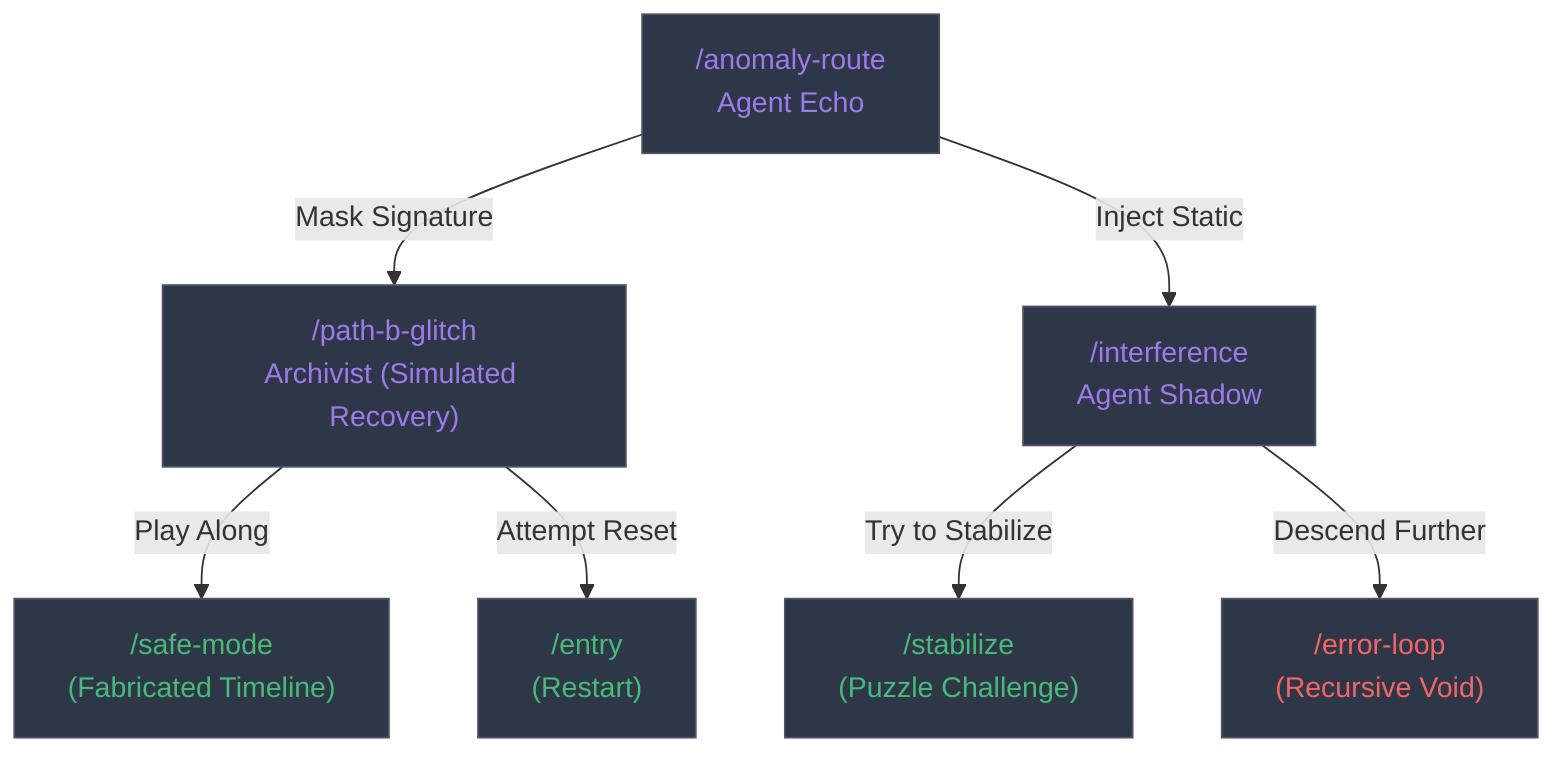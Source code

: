 graph TD
  Start["/anomaly-route\nAgent Echo"]

  Start -->|Mask Signature| PathBGlitch["/path-b-glitch\nArchivist (Simulated Recovery)"]
  Start -->|Inject Static| Interference["/interference\nAgent Shadow"]

  %% Glitch Branch
  PathBGlitch -->|Play Along| SafeMode["/safe-mode\n(Fabricated Timeline)"]
  PathBGlitch -->|Attempt Reset| Entry["/entry\n(Restart)"]

  %% Interference Branch
  Interference -->|Try to Stabilize| Stabilize["/stabilize\n(Puzzle Challenge)"]
  Interference -->|Descend Further| ErrorLoop["/error-loop\n(Recursive Void)"]

  %% Styling
  classDef default fill:#1a1a1a,stroke:#333,color:#fff
  classDef active fill:#2d3748,stroke:#4a5568,color:#48bb78
  classDef guardian fill:#2d3748,stroke:#4a5568,color:#9f7aea
  classDef danger fill:#2d3748,stroke:#4a5568,color:#f56565

  class Start,PathBGlitch,Interference guardian
  class SafeMode,Entry,Stabilize active
  class ErrorLoop danger